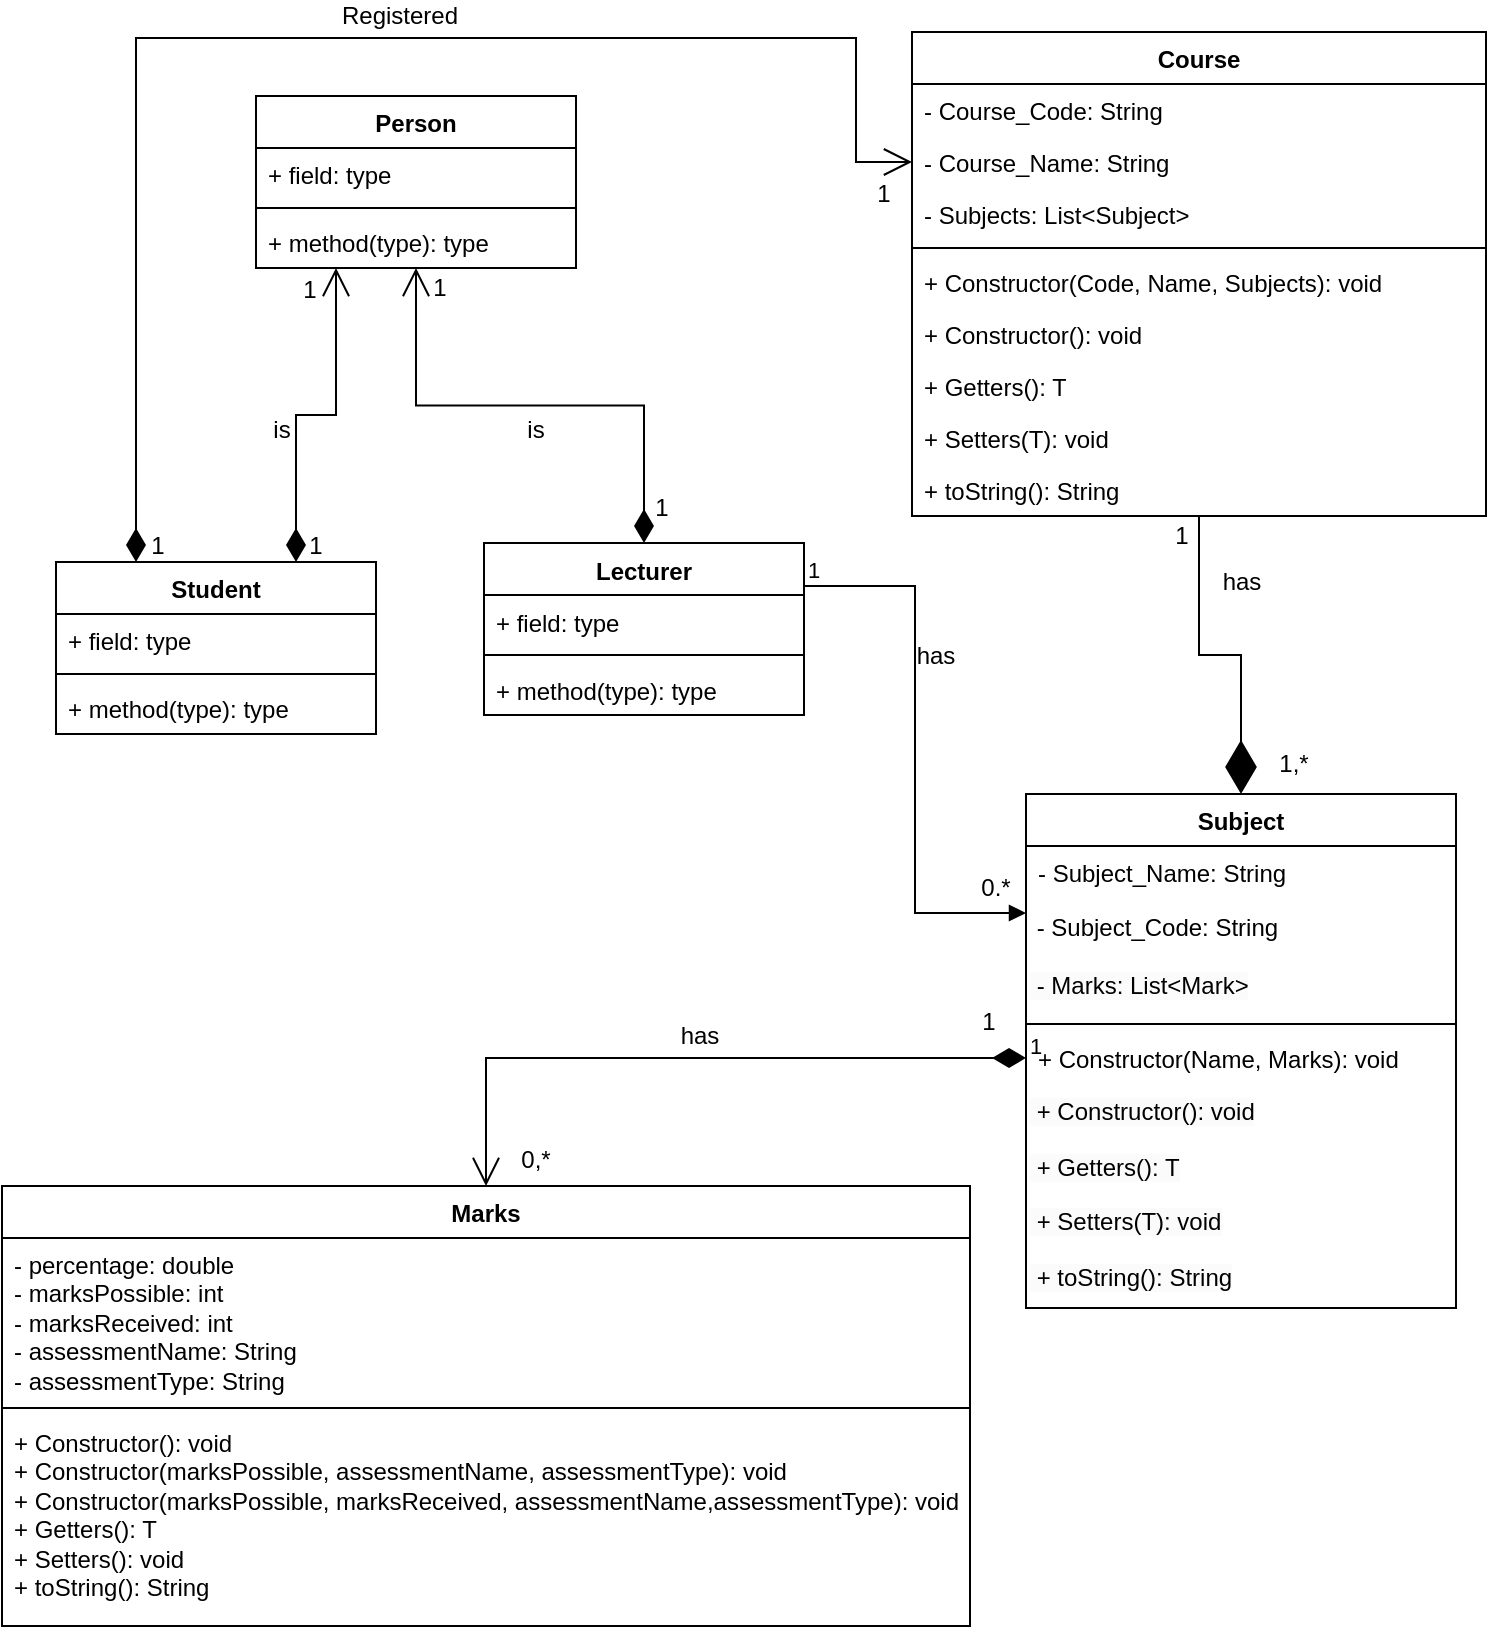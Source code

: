 <mxfile version="23.1.6" type="device">
  <diagram name="Page-1" id="5I7WeLK_Z8BBL70Fq9wt">
    <mxGraphModel dx="880" dy="410" grid="0" gridSize="10" guides="1" tooltips="1" connect="1" arrows="1" fold="1" page="1" pageScale="1" pageWidth="850" pageHeight="1100" math="0" shadow="0">
      <root>
        <mxCell id="0" />
        <mxCell id="1" parent="0" />
        <mxCell id="fRB3R3Co8t0wHrMjaHf1-1" value="Student" style="swimlane;fontStyle=1;align=center;verticalAlign=top;childLayout=stackLayout;horizontal=1;startSize=26;horizontalStack=0;resizeParent=1;resizeParentMax=0;resizeLast=0;collapsible=1;marginBottom=0;whiteSpace=wrap;html=1;" parent="1" vertex="1">
          <mxGeometry x="100" y="550" width="160" height="86" as="geometry" />
        </mxCell>
        <mxCell id="fRB3R3Co8t0wHrMjaHf1-2" value="+ field: type" style="text;strokeColor=none;fillColor=none;align=left;verticalAlign=top;spacingLeft=4;spacingRight=4;overflow=hidden;rotatable=0;points=[[0,0.5],[1,0.5]];portConstraint=eastwest;whiteSpace=wrap;html=1;" parent="fRB3R3Co8t0wHrMjaHf1-1" vertex="1">
          <mxGeometry y="26" width="160" height="26" as="geometry" />
        </mxCell>
        <mxCell id="fRB3R3Co8t0wHrMjaHf1-3" value="" style="line;strokeWidth=1;fillColor=none;align=left;verticalAlign=middle;spacingTop=-1;spacingLeft=3;spacingRight=3;rotatable=0;labelPosition=right;points=[];portConstraint=eastwest;strokeColor=inherit;" parent="fRB3R3Co8t0wHrMjaHf1-1" vertex="1">
          <mxGeometry y="52" width="160" height="8" as="geometry" />
        </mxCell>
        <mxCell id="fRB3R3Co8t0wHrMjaHf1-4" value="+ method(type): type" style="text;strokeColor=none;fillColor=none;align=left;verticalAlign=top;spacingLeft=4;spacingRight=4;overflow=hidden;rotatable=0;points=[[0,0.5],[1,0.5]];portConstraint=eastwest;whiteSpace=wrap;html=1;" parent="fRB3R3Co8t0wHrMjaHf1-1" vertex="1">
          <mxGeometry y="60" width="160" height="26" as="geometry" />
        </mxCell>
        <mxCell id="fRB3R3Co8t0wHrMjaHf1-9" value="Lecturer" style="swimlane;fontStyle=1;align=center;verticalAlign=top;childLayout=stackLayout;horizontal=1;startSize=26;horizontalStack=0;resizeParent=1;resizeParentMax=0;resizeLast=0;collapsible=1;marginBottom=0;whiteSpace=wrap;html=1;" parent="1" vertex="1">
          <mxGeometry x="314" y="540.5" width="160" height="86" as="geometry" />
        </mxCell>
        <mxCell id="fRB3R3Co8t0wHrMjaHf1-10" value="+ field: type" style="text;strokeColor=none;fillColor=none;align=left;verticalAlign=top;spacingLeft=4;spacingRight=4;overflow=hidden;rotatable=0;points=[[0,0.5],[1,0.5]];portConstraint=eastwest;whiteSpace=wrap;html=1;" parent="fRB3R3Co8t0wHrMjaHf1-9" vertex="1">
          <mxGeometry y="26" width="160" height="26" as="geometry" />
        </mxCell>
        <mxCell id="fRB3R3Co8t0wHrMjaHf1-11" value="" style="line;strokeWidth=1;fillColor=none;align=left;verticalAlign=middle;spacingTop=-1;spacingLeft=3;spacingRight=3;rotatable=0;labelPosition=right;points=[];portConstraint=eastwest;strokeColor=inherit;" parent="fRB3R3Co8t0wHrMjaHf1-9" vertex="1">
          <mxGeometry y="52" width="160" height="8" as="geometry" />
        </mxCell>
        <mxCell id="fRB3R3Co8t0wHrMjaHf1-12" value="+ method(type): type" style="text;strokeColor=none;fillColor=none;align=left;verticalAlign=top;spacingLeft=4;spacingRight=4;overflow=hidden;rotatable=0;points=[[0,0.5],[1,0.5]];portConstraint=eastwest;whiteSpace=wrap;html=1;" parent="fRB3R3Co8t0wHrMjaHf1-9" vertex="1">
          <mxGeometry y="60" width="160" height="26" as="geometry" />
        </mxCell>
        <mxCell id="fRB3R3Co8t0wHrMjaHf1-17" value="Marks" style="swimlane;fontStyle=1;align=center;verticalAlign=top;childLayout=stackLayout;horizontal=1;startSize=26;horizontalStack=0;resizeParent=1;resizeParentMax=0;resizeLast=0;collapsible=1;marginBottom=0;whiteSpace=wrap;html=1;" parent="1" vertex="1">
          <mxGeometry x="73" y="862" width="484" height="220" as="geometry" />
        </mxCell>
        <mxCell id="fRB3R3Co8t0wHrMjaHf1-18" value="- percentage: double&lt;br&gt;- marksPossible: int&lt;br&gt;- marksReceived: int&lt;br&gt;- assessmentName: String&lt;br&gt;- assessmentType: String" style="text;strokeColor=none;fillColor=none;align=left;verticalAlign=top;spacingLeft=4;spacingRight=4;overflow=hidden;rotatable=0;points=[[0,0.5],[1,0.5]];portConstraint=eastwest;whiteSpace=wrap;html=1;" parent="fRB3R3Co8t0wHrMjaHf1-17" vertex="1">
          <mxGeometry y="26" width="484" height="81" as="geometry" />
        </mxCell>
        <mxCell id="fRB3R3Co8t0wHrMjaHf1-19" value="" style="line;strokeWidth=1;fillColor=none;align=left;verticalAlign=middle;spacingTop=-1;spacingLeft=3;spacingRight=3;rotatable=0;labelPosition=right;points=[];portConstraint=eastwest;strokeColor=inherit;" parent="fRB3R3Co8t0wHrMjaHf1-17" vertex="1">
          <mxGeometry y="107" width="484" height="8" as="geometry" />
        </mxCell>
        <mxCell id="fRB3R3Co8t0wHrMjaHf1-20" value="+ Constructor(): void&lt;br&gt;+ Constructor(marksPossible, assessmentName, assessmentType): void&lt;br&gt;+ Constructor(marksPossible, marksReceived, assessmentName,assessmentType): void&lt;br&gt;+ Getters(): T&lt;br&gt;+ Setters(): void&lt;br&gt;+ toString(): String" style="text;strokeColor=none;fillColor=none;align=left;verticalAlign=top;spacingLeft=4;spacingRight=4;overflow=hidden;rotatable=0;points=[[0,0.5],[1,0.5]];portConstraint=eastwest;whiteSpace=wrap;html=1;" parent="fRB3R3Co8t0wHrMjaHf1-17" vertex="1">
          <mxGeometry y="115" width="484" height="105" as="geometry" />
        </mxCell>
        <mxCell id="fRB3R3Co8t0wHrMjaHf1-21" value="Person" style="swimlane;fontStyle=1;align=center;verticalAlign=top;childLayout=stackLayout;horizontal=1;startSize=26;horizontalStack=0;resizeParent=1;resizeParentMax=0;resizeLast=0;collapsible=1;marginBottom=0;whiteSpace=wrap;html=1;" parent="1" vertex="1">
          <mxGeometry x="200" y="317" width="160" height="86" as="geometry" />
        </mxCell>
        <mxCell id="fRB3R3Co8t0wHrMjaHf1-22" value="+ field: type" style="text;strokeColor=none;fillColor=none;align=left;verticalAlign=top;spacingLeft=4;spacingRight=4;overflow=hidden;rotatable=0;points=[[0,0.5],[1,0.5]];portConstraint=eastwest;whiteSpace=wrap;html=1;" parent="fRB3R3Co8t0wHrMjaHf1-21" vertex="1">
          <mxGeometry y="26" width="160" height="26" as="geometry" />
        </mxCell>
        <mxCell id="fRB3R3Co8t0wHrMjaHf1-23" value="" style="line;strokeWidth=1;fillColor=none;align=left;verticalAlign=middle;spacingTop=-1;spacingLeft=3;spacingRight=3;rotatable=0;labelPosition=right;points=[];portConstraint=eastwest;strokeColor=inherit;" parent="fRB3R3Co8t0wHrMjaHf1-21" vertex="1">
          <mxGeometry y="52" width="160" height="8" as="geometry" />
        </mxCell>
        <mxCell id="fRB3R3Co8t0wHrMjaHf1-24" value="+ method(type): type" style="text;strokeColor=none;fillColor=none;align=left;verticalAlign=top;spacingLeft=4;spacingRight=4;overflow=hidden;rotatable=0;points=[[0,0.5],[1,0.5]];portConstraint=eastwest;whiteSpace=wrap;html=1;" parent="fRB3R3Co8t0wHrMjaHf1-21" vertex="1">
          <mxGeometry y="60" width="160" height="26" as="geometry" />
        </mxCell>
        <mxCell id="fRB3R3Co8t0wHrMjaHf1-25" value="Course" style="swimlane;fontStyle=1;align=center;verticalAlign=top;childLayout=stackLayout;horizontal=1;startSize=26;horizontalStack=0;resizeParent=1;resizeParentMax=0;resizeLast=0;collapsible=1;marginBottom=0;whiteSpace=wrap;html=1;" parent="1" vertex="1">
          <mxGeometry x="528" y="285" width="287" height="242" as="geometry" />
        </mxCell>
        <mxCell id="fRB3R3Co8t0wHrMjaHf1-26" value="- Course_Code: String" style="text;strokeColor=none;fillColor=none;align=left;verticalAlign=top;spacingLeft=4;spacingRight=4;overflow=hidden;rotatable=0;points=[[0,0.5],[1,0.5]];portConstraint=eastwest;whiteSpace=wrap;html=1;" parent="fRB3R3Co8t0wHrMjaHf1-25" vertex="1">
          <mxGeometry y="26" width="287" height="26" as="geometry" />
        </mxCell>
        <mxCell id="HgIGcOYx6-W-KN4QKeKJ-5" value="- Course_Name: String" style="text;strokeColor=none;fillColor=none;align=left;verticalAlign=top;spacingLeft=4;spacingRight=4;overflow=hidden;rotatable=0;points=[[0,0.5],[1,0.5]];portConstraint=eastwest;whiteSpace=wrap;html=1;" parent="fRB3R3Co8t0wHrMjaHf1-25" vertex="1">
          <mxGeometry y="52" width="287" height="26" as="geometry" />
        </mxCell>
        <mxCell id="HgIGcOYx6-W-KN4QKeKJ-16" value="- Subjects: List&amp;lt;Subject&amp;gt;" style="text;strokeColor=none;fillColor=none;align=left;verticalAlign=top;spacingLeft=4;spacingRight=4;overflow=hidden;rotatable=0;points=[[0,0.5],[1,0.5]];portConstraint=eastwest;whiteSpace=wrap;html=1;" parent="fRB3R3Co8t0wHrMjaHf1-25" vertex="1">
          <mxGeometry y="78" width="287" height="26" as="geometry" />
        </mxCell>
        <mxCell id="fRB3R3Co8t0wHrMjaHf1-27" value="" style="line;strokeWidth=1;fillColor=none;align=left;verticalAlign=middle;spacingTop=-1;spacingLeft=3;spacingRight=3;rotatable=0;labelPosition=right;points=[];portConstraint=eastwest;strokeColor=inherit;" parent="fRB3R3Co8t0wHrMjaHf1-25" vertex="1">
          <mxGeometry y="104" width="287" height="8" as="geometry" />
        </mxCell>
        <mxCell id="fRB3R3Co8t0wHrMjaHf1-28" value="+ Constructor(Code, Name, Subjects): void" style="text;strokeColor=none;fillColor=none;align=left;verticalAlign=top;spacingLeft=4;spacingRight=4;overflow=hidden;rotatable=0;points=[[0,0.5],[1,0.5]];portConstraint=eastwest;whiteSpace=wrap;html=1;" parent="fRB3R3Co8t0wHrMjaHf1-25" vertex="1">
          <mxGeometry y="112" width="287" height="26" as="geometry" />
        </mxCell>
        <mxCell id="aa67V4CHNCY2zs7zPU-F-3" value="+ Constructor(): void" style="text;strokeColor=none;fillColor=none;align=left;verticalAlign=top;spacingLeft=4;spacingRight=4;overflow=hidden;rotatable=0;points=[[0,0.5],[1,0.5]];portConstraint=eastwest;whiteSpace=wrap;html=1;" parent="fRB3R3Co8t0wHrMjaHf1-25" vertex="1">
          <mxGeometry y="138" width="287" height="26" as="geometry" />
        </mxCell>
        <mxCell id="HgIGcOYx6-W-KN4QKeKJ-8" value="+ Getters(): T" style="text;strokeColor=none;fillColor=none;align=left;verticalAlign=top;spacingLeft=4;spacingRight=4;overflow=hidden;rotatable=0;points=[[0,0.5],[1,0.5]];portConstraint=eastwest;whiteSpace=wrap;html=1;" parent="fRB3R3Co8t0wHrMjaHf1-25" vertex="1">
          <mxGeometry y="164" width="287" height="26" as="geometry" />
        </mxCell>
        <mxCell id="HgIGcOYx6-W-KN4QKeKJ-9" value="+ Setters(T): void" style="text;strokeColor=none;fillColor=none;align=left;verticalAlign=top;spacingLeft=4;spacingRight=4;overflow=hidden;rotatable=0;points=[[0,0.5],[1,0.5]];portConstraint=eastwest;whiteSpace=wrap;html=1;" parent="fRB3R3Co8t0wHrMjaHf1-25" vertex="1">
          <mxGeometry y="190" width="287" height="26" as="geometry" />
        </mxCell>
        <mxCell id="HgIGcOYx6-W-KN4QKeKJ-10" value="+ toString(): String" style="text;strokeColor=none;fillColor=none;align=left;verticalAlign=top;spacingLeft=4;spacingRight=4;overflow=hidden;rotatable=0;points=[[0,0.5],[1,0.5]];portConstraint=eastwest;whiteSpace=wrap;html=1;" parent="fRB3R3Co8t0wHrMjaHf1-25" vertex="1">
          <mxGeometry y="216" width="287" height="26" as="geometry" />
        </mxCell>
        <mxCell id="fRB3R3Co8t0wHrMjaHf1-33" value="" style="endArrow=diamondThin;endFill=1;endSize=24;html=1;rounded=0;exitX=0.5;exitY=1;exitDx=0;exitDy=0;edgeStyle=orthogonalEdgeStyle;" parent="1" source="fRB3R3Co8t0wHrMjaHf1-25" target="J40JsKGKdBAJ1x8rkp_5-1" edge="1">
          <mxGeometry width="160" relative="1" as="geometry">
            <mxPoint x="420" y="497" as="sourcePoint" />
            <mxPoint x="710" y="636" as="targetPoint" />
          </mxGeometry>
        </mxCell>
        <mxCell id="fRB3R3Co8t0wHrMjaHf1-34" value="0.*" style="text;html=1;align=center;verticalAlign=middle;whiteSpace=wrap;rounded=0;" parent="1" vertex="1">
          <mxGeometry x="560" y="703" width="20" height="20" as="geometry" />
        </mxCell>
        <mxCell id="fRB3R3Co8t0wHrMjaHf1-36" value="1" style="text;html=1;align=center;verticalAlign=middle;whiteSpace=wrap;rounded=0;" parent="1" vertex="1">
          <mxGeometry x="643" y="527" width="40" height="20" as="geometry" />
        </mxCell>
        <mxCell id="fRB3R3Co8t0wHrMjaHf1-37" value="1,*" style="text;html=1;align=center;verticalAlign=middle;whiteSpace=wrap;rounded=0;" parent="1" vertex="1">
          <mxGeometry x="704" y="641" width="30" height="20" as="geometry" />
        </mxCell>
        <mxCell id="fRB3R3Co8t0wHrMjaHf1-38" value="has" style="text;html=1;align=center;verticalAlign=middle;whiteSpace=wrap;rounded=0;" parent="1" vertex="1">
          <mxGeometry x="673" y="550" width="40" height="20" as="geometry" />
        </mxCell>
        <mxCell id="fRB3R3Co8t0wHrMjaHf1-39" value="has" style="text;html=1;align=center;verticalAlign=middle;whiteSpace=wrap;rounded=0;" parent="1" vertex="1">
          <mxGeometry x="403" y="778" width="38" height="18" as="geometry" />
        </mxCell>
        <mxCell id="fRB3R3Co8t0wHrMjaHf1-40" value="1" style="text;html=1;align=center;verticalAlign=middle;whiteSpace=wrap;rounded=0;" parent="1" vertex="1">
          <mxGeometry x="553" y="770" width="27" height="19" as="geometry" />
        </mxCell>
        <mxCell id="fRB3R3Co8t0wHrMjaHf1-41" value="0,*" style="text;html=1;align=center;verticalAlign=middle;whiteSpace=wrap;rounded=0;" parent="1" vertex="1">
          <mxGeometry x="323" y="838" width="34" height="22" as="geometry" />
        </mxCell>
        <mxCell id="fRB3R3Co8t0wHrMjaHf1-42" value="1" style="text;html=1;align=center;verticalAlign=middle;whiteSpace=wrap;rounded=0;" parent="1" vertex="1">
          <mxGeometry x="222" y="405" width="10" height="18" as="geometry" />
        </mxCell>
        <mxCell id="fRB3R3Co8t0wHrMjaHf1-43" value="1" style="text;html=1;align=center;verticalAlign=middle;whiteSpace=wrap;rounded=0;" parent="1" vertex="1">
          <mxGeometry x="220" y="533" width="20" height="17" as="geometry" />
        </mxCell>
        <mxCell id="fRB3R3Co8t0wHrMjaHf1-44" value="1" style="text;html=1;align=center;verticalAlign=middle;whiteSpace=wrap;rounded=0;" parent="1" vertex="1">
          <mxGeometry x="272" y="406.5" width="40" height="13" as="geometry" />
        </mxCell>
        <mxCell id="fRB3R3Co8t0wHrMjaHf1-47" value="1" style="text;html=1;align=center;verticalAlign=middle;whiteSpace=wrap;rounded=0;" parent="1" vertex="1">
          <mxGeometry x="393" y="514.5" width="20" height="17" as="geometry" />
        </mxCell>
        <mxCell id="fRB3R3Co8t0wHrMjaHf1-48" value="is" style="text;html=1;align=center;verticalAlign=middle;whiteSpace=wrap;rounded=0;" parent="1" vertex="1">
          <mxGeometry x="320" y="473.5" width="40" height="20" as="geometry" />
        </mxCell>
        <mxCell id="fRB3R3Co8t0wHrMjaHf1-50" value="is" style="text;html=1;align=center;verticalAlign=middle;whiteSpace=wrap;rounded=0;" parent="1" vertex="1">
          <mxGeometry x="200" y="476" width="26" height="15" as="geometry" />
        </mxCell>
        <mxCell id="fRB3R3Co8t0wHrMjaHf1-52" value="" style="endArrow=open;html=1;endSize=12;startArrow=diamondThin;startSize=14;startFill=1;edgeStyle=orthogonalEdgeStyle;align=left;verticalAlign=bottom;rounded=0;entryX=0.5;entryY=1;entryDx=0;entryDy=0;exitX=0.5;exitY=0;exitDx=0;exitDy=0;" parent="1" source="fRB3R3Co8t0wHrMjaHf1-9" target="fRB3R3Co8t0wHrMjaHf1-21" edge="1">
          <mxGeometry x="-1" y="3" relative="1" as="geometry">
            <mxPoint x="350" y="540" as="sourcePoint" />
            <mxPoint x="510" y="540" as="targetPoint" />
          </mxGeometry>
        </mxCell>
        <mxCell id="fRB3R3Co8t0wHrMjaHf1-53" value="" style="endArrow=open;html=1;endSize=12;startArrow=diamondThin;startSize=14;startFill=1;edgeStyle=orthogonalEdgeStyle;align=left;verticalAlign=bottom;rounded=0;entryX=0.25;entryY=1;entryDx=0;entryDy=0;exitX=0.75;exitY=0;exitDx=0;exitDy=0;" parent="1" source="fRB3R3Co8t0wHrMjaHf1-1" target="fRB3R3Co8t0wHrMjaHf1-21" edge="1">
          <mxGeometry x="-1" y="3" relative="1" as="geometry">
            <mxPoint x="350" y="540" as="sourcePoint" />
            <mxPoint x="260" y="450" as="targetPoint" />
          </mxGeometry>
        </mxCell>
        <mxCell id="fRB3R3Co8t0wHrMjaHf1-55" value="1" style="endArrow=open;html=1;endSize=12;startArrow=diamondThin;startSize=14;startFill=1;edgeStyle=orthogonalEdgeStyle;align=left;verticalAlign=bottom;rounded=0;" parent="1" source="J40JsKGKdBAJ1x8rkp_5-6" target="fRB3R3Co8t0wHrMjaHf1-17" edge="1">
          <mxGeometry x="-1" y="3" relative="1" as="geometry">
            <mxPoint x="710" y="722" as="sourcePoint" />
            <mxPoint x="633" y="661" as="targetPoint" />
          </mxGeometry>
        </mxCell>
        <mxCell id="fRB3R3Co8t0wHrMjaHf1-56" value="" style="endArrow=open;html=1;endSize=12;startArrow=diamondThin;startSize=14;startFill=1;edgeStyle=orthogonalEdgeStyle;align=left;verticalAlign=bottom;rounded=0;entryX=0;entryY=0.5;entryDx=0;entryDy=0;exitX=0.25;exitY=0;exitDx=0;exitDy=0;" parent="1" source="fRB3R3Co8t0wHrMjaHf1-1" target="HgIGcOYx6-W-KN4QKeKJ-5" edge="1">
          <mxGeometry x="-1" y="3" relative="1" as="geometry">
            <mxPoint x="196" y="732" as="sourcePoint" />
            <mxPoint x="356" y="732" as="targetPoint" />
            <Array as="points">
              <mxPoint x="140" y="288" />
              <mxPoint x="500" y="288" />
              <mxPoint x="500" y="350" />
            </Array>
          </mxGeometry>
        </mxCell>
        <mxCell id="fRB3R3Co8t0wHrMjaHf1-61" value="1" style="text;html=1;align=center;verticalAlign=middle;whiteSpace=wrap;rounded=0;" parent="1" vertex="1">
          <mxGeometry x="141" y="533" width="20" height="17" as="geometry" />
        </mxCell>
        <mxCell id="fRB3R3Co8t0wHrMjaHf1-66" value="Registered" style="text;html=1;align=center;verticalAlign=middle;whiteSpace=wrap;rounded=0;" parent="1" vertex="1">
          <mxGeometry x="230" y="269" width="84" height="15" as="geometry" />
        </mxCell>
        <mxCell id="fRB3R3Co8t0wHrMjaHf1-69" value="1" style="text;html=1;align=center;verticalAlign=middle;whiteSpace=wrap;rounded=0;" parent="1" vertex="1">
          <mxGeometry x="504" y="357" width="20" height="17" as="geometry" />
        </mxCell>
        <mxCell id="fRB3R3Co8t0wHrMjaHf1-73" value="" style="endArrow=block;endFill=1;html=1;edgeStyle=orthogonalEdgeStyle;align=left;verticalAlign=top;rounded=0;entryX=0;entryY=0.25;entryDx=0;entryDy=0;exitX=1;exitY=0.25;exitDx=0;exitDy=0;" parent="1" source="fRB3R3Co8t0wHrMjaHf1-9" target="J40JsKGKdBAJ1x8rkp_5-3" edge="1">
          <mxGeometry x="-1" relative="1" as="geometry">
            <mxPoint x="354" y="474" as="sourcePoint" />
            <mxPoint x="630" y="657.5" as="targetPoint" />
          </mxGeometry>
        </mxCell>
        <mxCell id="fRB3R3Co8t0wHrMjaHf1-74" value="1" style="edgeLabel;resizable=0;html=1;align=left;verticalAlign=bottom;" parent="fRB3R3Co8t0wHrMjaHf1-73" connectable="0" vertex="1">
          <mxGeometry x="-1" relative="1" as="geometry" />
        </mxCell>
        <mxCell id="fRB3R3Co8t0wHrMjaHf1-75" value="has" style="text;html=1;align=center;verticalAlign=middle;whiteSpace=wrap;rounded=0;" parent="1" vertex="1">
          <mxGeometry x="520" y="587" width="40" height="20" as="geometry" />
        </mxCell>
        <mxCell id="J40JsKGKdBAJ1x8rkp_5-1" value="Subject" style="swimlane;fontStyle=1;align=center;verticalAlign=top;childLayout=stackLayout;horizontal=1;startSize=26;horizontalStack=0;resizeParent=1;resizeParentMax=0;resizeLast=0;collapsible=1;marginBottom=0;whiteSpace=wrap;html=1;" vertex="1" parent="1">
          <mxGeometry x="585" y="666" width="215" height="257" as="geometry" />
        </mxCell>
        <mxCell id="J40JsKGKdBAJ1x8rkp_5-2" value="- Subject_Name: String" style="text;strokeColor=none;fillColor=none;align=left;verticalAlign=top;spacingLeft=4;spacingRight=4;overflow=hidden;rotatable=0;points=[[0,0.5],[1,0.5]];portConstraint=eastwest;whiteSpace=wrap;html=1;" vertex="1" parent="J40JsKGKdBAJ1x8rkp_5-1">
          <mxGeometry y="26" width="215" height="26" as="geometry" />
        </mxCell>
        <mxCell id="J40JsKGKdBAJ1x8rkp_5-3" value="&amp;nbsp;- Subject_Code: String" style="text;html=1;align=left;verticalAlign=middle;whiteSpace=wrap;rounded=0;" vertex="1" parent="J40JsKGKdBAJ1x8rkp_5-1">
          <mxGeometry y="52" width="215" height="30" as="geometry" />
        </mxCell>
        <mxCell id="J40JsKGKdBAJ1x8rkp_5-4" value="&lt;span style=&quot;color: rgb(0, 0, 0); font-family: Helvetica; font-size: 12px; font-style: normal; font-variant-ligatures: normal; font-variant-caps: normal; font-weight: 400; letter-spacing: normal; orphans: 2; text-align: left; text-indent: 0px; text-transform: none; widows: 2; word-spacing: 0px; -webkit-text-stroke-width: 0px; background-color: rgb(251, 251, 251); text-decoration-thickness: initial; text-decoration-style: initial; text-decoration-color: initial; float: none; display: inline !important;&quot;&gt;&amp;nbsp;- Marks: List&amp;lt;Mark&amp;gt;&lt;/span&gt;" style="text;whiteSpace=wrap;html=1;" vertex="1" parent="J40JsKGKdBAJ1x8rkp_5-1">
          <mxGeometry y="82" width="215" height="29" as="geometry" />
        </mxCell>
        <mxCell id="J40JsKGKdBAJ1x8rkp_5-5" value="" style="line;strokeWidth=1;fillColor=none;align=left;verticalAlign=middle;spacingTop=-1;spacingLeft=3;spacingRight=3;rotatable=0;labelPosition=right;points=[];portConstraint=eastwest;strokeColor=inherit;" vertex="1" parent="J40JsKGKdBAJ1x8rkp_5-1">
          <mxGeometry y="111" width="215" height="8" as="geometry" />
        </mxCell>
        <mxCell id="J40JsKGKdBAJ1x8rkp_5-6" value="+ Constructor(Name, Marks): void" style="text;strokeColor=none;fillColor=none;align=left;verticalAlign=top;spacingLeft=4;spacingRight=4;overflow=hidden;rotatable=0;points=[[0,0.5],[1,0.5]];portConstraint=eastwest;whiteSpace=wrap;html=1;" vertex="1" parent="J40JsKGKdBAJ1x8rkp_5-1">
          <mxGeometry y="119" width="215" height="26" as="geometry" />
        </mxCell>
        <mxCell id="J40JsKGKdBAJ1x8rkp_5-7" style="edgeStyle=orthogonalEdgeStyle;rounded=0;orthogonalLoop=1;jettySize=auto;html=1;exitX=0.5;exitY=1;exitDx=0;exitDy=0;" edge="1" parent="J40JsKGKdBAJ1x8rkp_5-1" source="J40JsKGKdBAJ1x8rkp_5-4" target="J40JsKGKdBAJ1x8rkp_5-4">
          <mxGeometry relative="1" as="geometry" />
        </mxCell>
        <mxCell id="J40JsKGKdBAJ1x8rkp_5-8" value="&lt;span style=&quot;color: rgb(0, 0, 0); font-family: Helvetica; font-size: 12px; font-style: normal; font-variant-ligatures: normal; font-variant-caps: normal; font-weight: 400; letter-spacing: normal; orphans: 2; text-align: left; text-indent: 0px; text-transform: none; widows: 2; word-spacing: 0px; -webkit-text-stroke-width: 0px; background-color: rgb(251, 251, 251); text-decoration-thickness: initial; text-decoration-style: initial; text-decoration-color: initial; float: none; display: inline !important;&quot;&gt;&amp;nbsp;+ Constructor(): void&lt;/span&gt;" style="text;whiteSpace=wrap;html=1;" vertex="1" parent="J40JsKGKdBAJ1x8rkp_5-1">
          <mxGeometry y="145" width="215" height="28" as="geometry" />
        </mxCell>
        <mxCell id="J40JsKGKdBAJ1x8rkp_5-9" value="&lt;span style=&quot;color: rgb(0, 0, 0); font-family: Helvetica; font-size: 12px; font-style: normal; font-variant-ligatures: normal; font-variant-caps: normal; font-weight: 400; letter-spacing: normal; orphans: 2; text-align: left; text-indent: 0px; text-transform: none; widows: 2; word-spacing: 0px; -webkit-text-stroke-width: 0px; background-color: rgb(251, 251, 251); text-decoration-thickness: initial; text-decoration-style: initial; text-decoration-color: initial; float: none; display: inline !important;&quot;&gt;&amp;nbsp;+ Getters(): T&lt;/span&gt;" style="text;whiteSpace=wrap;html=1;" vertex="1" parent="J40JsKGKdBAJ1x8rkp_5-1">
          <mxGeometry y="173" width="215" height="27" as="geometry" />
        </mxCell>
        <mxCell id="J40JsKGKdBAJ1x8rkp_5-10" value="&lt;span style=&quot;color: rgb(0, 0, 0); font-family: Helvetica; font-size: 12px; font-style: normal; font-variant-ligatures: normal; font-variant-caps: normal; font-weight: 400; letter-spacing: normal; orphans: 2; text-align: left; text-indent: 0px; text-transform: none; widows: 2; word-spacing: 0px; -webkit-text-stroke-width: 0px; background-color: rgb(251, 251, 251); text-decoration-thickness: initial; text-decoration-style: initial; text-decoration-color: initial; float: none; display: inline !important;&quot;&gt;&amp;nbsp;+ Setters(T): void&lt;/span&gt;" style="text;whiteSpace=wrap;html=1;" vertex="1" parent="J40JsKGKdBAJ1x8rkp_5-1">
          <mxGeometry y="200" width="215" height="28" as="geometry" />
        </mxCell>
        <mxCell id="J40JsKGKdBAJ1x8rkp_5-11" value="&lt;span style=&quot;color: rgb(0, 0, 0); font-family: Helvetica; font-size: 12px; font-style: normal; font-variant-ligatures: normal; font-variant-caps: normal; font-weight: 400; letter-spacing: normal; orphans: 2; text-align: left; text-indent: 0px; text-transform: none; widows: 2; word-spacing: 0px; -webkit-text-stroke-width: 0px; background-color: rgb(251, 251, 251); text-decoration-thickness: initial; text-decoration-style: initial; text-decoration-color: initial; float: none; display: inline !important;&quot;&gt;&amp;nbsp;+ toString(): String&lt;/span&gt;" style="text;whiteSpace=wrap;html=1;" vertex="1" parent="J40JsKGKdBAJ1x8rkp_5-1">
          <mxGeometry y="228" width="215" height="29" as="geometry" />
        </mxCell>
      </root>
    </mxGraphModel>
  </diagram>
</mxfile>
